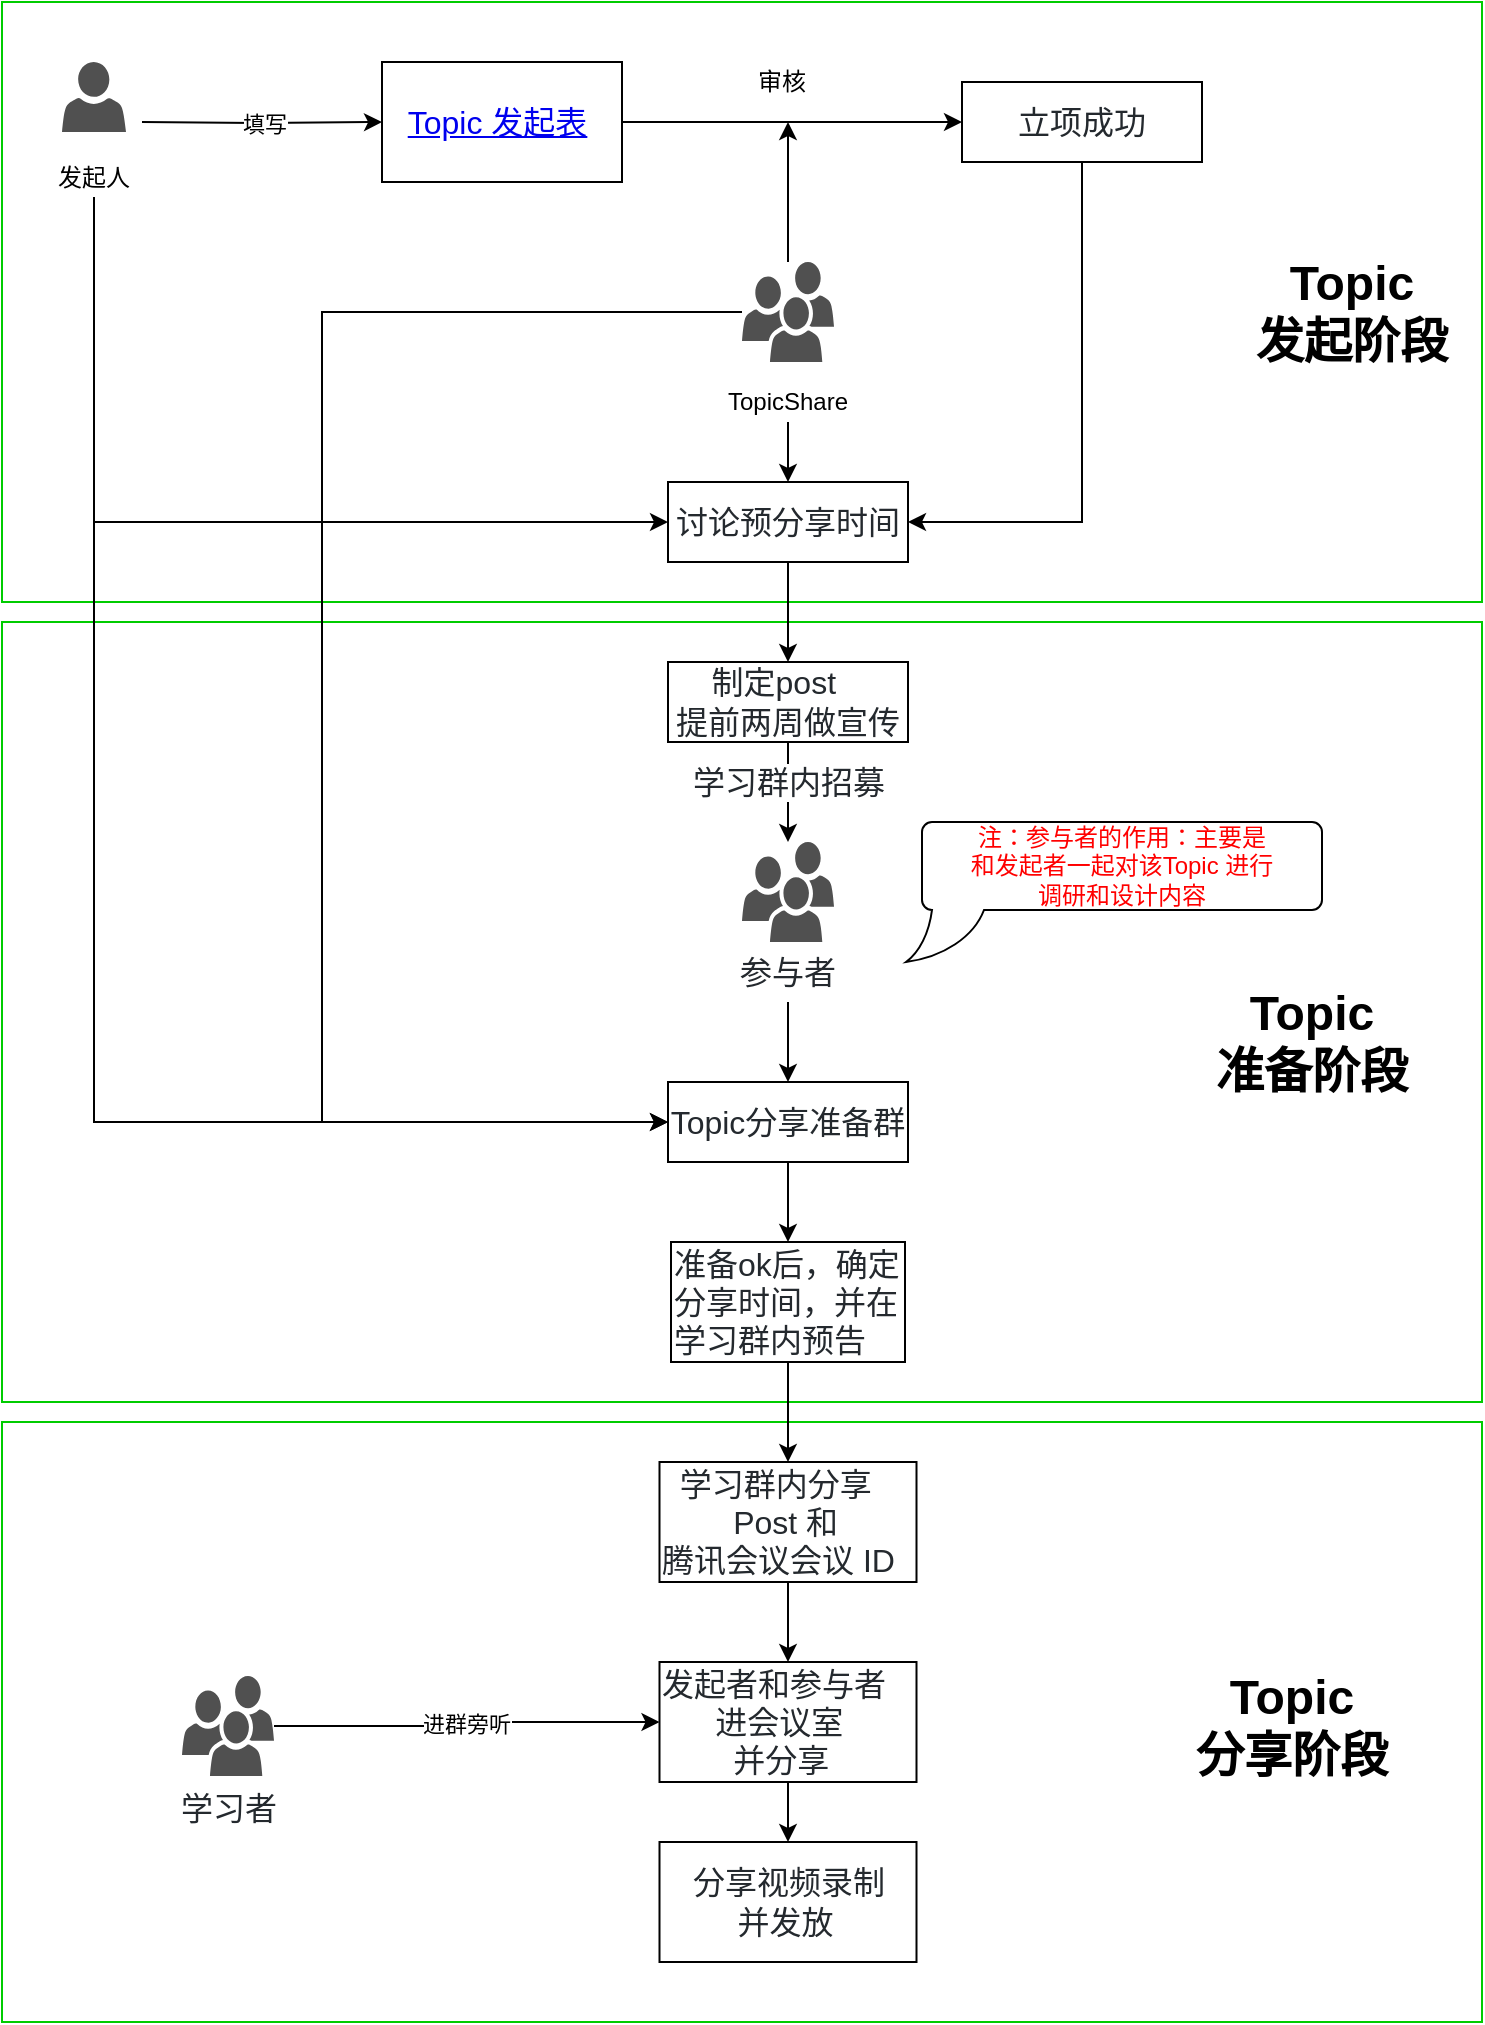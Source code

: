 <mxfile version="14.9.1" type="device"><diagram id="8Swyswk0084g5LOzDMb4" name="第 1 页"><mxGraphModel dx="1214" dy="940" grid="1" gridSize="10" guides="1" tooltips="1" connect="1" arrows="1" fold="1" page="1" pageScale="1" pageWidth="827" pageHeight="1169" math="0" shadow="0"><root><mxCell id="0"/><mxCell id="1" parent="0"/><mxCell id="32i8Hpwh8f27d-_D8l4m-62" value="" style="rounded=0;whiteSpace=wrap;html=1;strokeColor=#00CC00;" vertex="1" parent="1"><mxGeometry x="10" y="1130" width="740" height="300" as="geometry"/></mxCell><mxCell id="32i8Hpwh8f27d-_D8l4m-50" value="" style="rounded=0;whiteSpace=wrap;html=1;strokeColor=#00CC00;" vertex="1" parent="1"><mxGeometry x="10" y="730" width="740" height="390" as="geometry"/></mxCell><mxCell id="32i8Hpwh8f27d-_D8l4m-48" value="" style="rounded=0;whiteSpace=wrap;html=1;strokeColor=#00CC00;" vertex="1" parent="1"><mxGeometry x="10" y="420" width="740" height="300" as="geometry"/></mxCell><mxCell id="32i8Hpwh8f27d-_D8l4m-41" value="&lt;font color=&quot;#24292e&quot; style=&quot;font-family: &amp;#34;helvetica&amp;#34; ; font-size: 12px ; text-align: left&quot;&gt;&lt;span style=&quot;font-size: 16px&quot;&gt;学习群内&lt;/span&gt;&lt;/font&gt;&lt;span style=&quot;font-family: &amp;#34;helvetica&amp;#34; ; text-align: left ; font-size: 16px ; color: rgb(36 , 41 , 46)&quot;&gt;招募&lt;/span&gt;" style="edgeStyle=orthogonalEdgeStyle;rounded=0;orthogonalLoop=1;jettySize=auto;html=1;exitX=0.5;exitY=1;exitDx=0;exitDy=0;" edge="1" parent="1" source="32i8Hpwh8f27d-_D8l4m-30" target="32i8Hpwh8f27d-_D8l4m-39"><mxGeometry x="-0.2" relative="1" as="geometry"><mxPoint as="offset"/></mxGeometry></mxCell><mxCell id="32i8Hpwh8f27d-_D8l4m-18" style="edgeStyle=orthogonalEdgeStyle;rounded=0;orthogonalLoop=1;jettySize=auto;html=1;exitX=1;exitY=0.5;exitDx=0;exitDy=0;" edge="1" parent="1" source="32i8Hpwh8f27d-_D8l4m-1" target="32i8Hpwh8f27d-_D8l4m-17"><mxGeometry relative="1" as="geometry"/></mxCell><mxCell id="32i8Hpwh8f27d-_D8l4m-1" value="&lt;a href=&quot;https://shimo.im/sheets/y98CHkv6KHvkwrQ3/MODOC&quot; style=&quot;box-sizing: border-box ; background-color: rgb(255 , 255 , 255) ; font-family: , &amp;#34;blinkmacsystemfont&amp;#34; , &amp;#34;segoe ui&amp;#34; , &amp;#34;helvetica&amp;#34; , &amp;#34;arial&amp;#34; , sans-serif , &amp;#34;apple color emoji&amp;#34; , &amp;#34;segoe ui emoji&amp;#34; ; font-size: 16px ; text-align: left&quot;&gt;Topic 发起表&lt;/a&gt;&lt;span style=&quot;color: rgb(36 , 41 , 46) ; font-family: , &amp;#34;blinkmacsystemfont&amp;#34; , &amp;#34;segoe ui&amp;#34; , &amp;#34;helvetica&amp;#34; , &amp;#34;arial&amp;#34; , sans-serif , &amp;#34;apple color emoji&amp;#34; , &amp;#34;segoe ui emoji&amp;#34; ; font-size: 16px ; text-align: left ; background-color: rgb(255 , 255 , 255)&quot;&gt;&amp;nbsp;&lt;/span&gt;" style="rounded=0;whiteSpace=wrap;html=1;" vertex="1" parent="1"><mxGeometry x="200" y="450" width="120" height="60" as="geometry"/></mxCell><mxCell id="32i8Hpwh8f27d-_D8l4m-13" value="填写" style="edgeStyle=orthogonalEdgeStyle;rounded=0;orthogonalLoop=1;jettySize=auto;html=1;exitX=1;exitY=0.333;exitDx=0;exitDy=0;exitPerimeter=0;entryX=0;entryY=0.5;entryDx=0;entryDy=0;" edge="1" parent="1" target="32i8Hpwh8f27d-_D8l4m-1"><mxGeometry relative="1" as="geometry"><mxPoint x="80" y="480" as="sourcePoint"/></mxGeometry></mxCell><mxCell id="32i8Hpwh8f27d-_D8l4m-42" style="edgeStyle=orthogonalEdgeStyle;rounded=0;orthogonalLoop=1;jettySize=auto;html=1;entryX=0;entryY=0.5;entryDx=0;entryDy=0;" edge="1" parent="1" source="32i8Hpwh8f27d-_D8l4m-10" target="32i8Hpwh8f27d-_D8l4m-37"><mxGeometry relative="1" as="geometry"><Array as="points"><mxPoint x="170" y="575"/><mxPoint x="170" y="980"/></Array></mxGeometry></mxCell><mxCell id="32i8Hpwh8f27d-_D8l4m-10" value="" style="pointerEvents=1;shadow=0;dashed=0;html=1;strokeColor=none;fillColor=#505050;labelPosition=center;verticalLabelPosition=bottom;verticalAlign=top;outlineConnect=0;align=center;shape=mxgraph.office.users.users;" vertex="1" parent="1"><mxGeometry x="380" y="550" width="46" height="50" as="geometry"/></mxCell><mxCell id="32i8Hpwh8f27d-_D8l4m-19" style="edgeStyle=orthogonalEdgeStyle;rounded=0;orthogonalLoop=1;jettySize=auto;html=1;" edge="1" parent="1" source="32i8Hpwh8f27d-_D8l4m-10"><mxGeometry relative="1" as="geometry"><mxPoint x="403" y="480" as="targetPoint"/></mxGeometry></mxCell><mxCell id="32i8Hpwh8f27d-_D8l4m-28" style="edgeStyle=orthogonalEdgeStyle;rounded=0;orthogonalLoop=1;jettySize=auto;html=1;exitX=0.5;exitY=1;exitDx=0;exitDy=0;" edge="1" parent="1" source="32i8Hpwh8f27d-_D8l4m-11" target="32i8Hpwh8f27d-_D8l4m-26"><mxGeometry relative="1" as="geometry"/></mxCell><mxCell id="32i8Hpwh8f27d-_D8l4m-11" value="TopicShare" style="text;html=1;strokeColor=none;fillColor=none;align=center;verticalAlign=middle;whiteSpace=wrap;rounded=0;" vertex="1" parent="1"><mxGeometry x="383" y="610" width="40" height="20" as="geometry"/></mxCell><mxCell id="32i8Hpwh8f27d-_D8l4m-27" style="edgeStyle=orthogonalEdgeStyle;rounded=0;orthogonalLoop=1;jettySize=auto;html=1;exitX=0.5;exitY=1;exitDx=0;exitDy=0;entryX=0;entryY=0.5;entryDx=0;entryDy=0;" edge="1" parent="1" source="32i8Hpwh8f27d-_D8l4m-16" target="32i8Hpwh8f27d-_D8l4m-26"><mxGeometry relative="1" as="geometry"><Array as="points"><mxPoint x="56" y="680"/></Array></mxGeometry></mxCell><mxCell id="32i8Hpwh8f27d-_D8l4m-15" value="" style="pointerEvents=1;shadow=0;dashed=0;html=1;strokeColor=none;fillColor=#505050;labelPosition=center;verticalLabelPosition=bottom;verticalAlign=top;outlineConnect=0;align=center;shape=mxgraph.office.users.user;" vertex="1" parent="1"><mxGeometry x="40" y="450" width="32" height="35" as="geometry"/></mxCell><mxCell id="32i8Hpwh8f27d-_D8l4m-44" style="edgeStyle=orthogonalEdgeStyle;rounded=0;orthogonalLoop=1;jettySize=auto;html=1;entryX=0;entryY=0.5;entryDx=0;entryDy=0;" edge="1" parent="1" source="32i8Hpwh8f27d-_D8l4m-16" target="32i8Hpwh8f27d-_D8l4m-37"><mxGeometry relative="1" as="geometry"><Array as="points"><mxPoint x="56" y="980"/></Array></mxGeometry></mxCell><mxCell id="32i8Hpwh8f27d-_D8l4m-16" value="发起人" style="text;html=1;strokeColor=none;fillColor=none;align=center;verticalAlign=middle;whiteSpace=wrap;rounded=0;" vertex="1" parent="1"><mxGeometry x="36" y="497.5" width="40" height="20" as="geometry"/></mxCell><mxCell id="32i8Hpwh8f27d-_D8l4m-29" style="edgeStyle=orthogonalEdgeStyle;rounded=0;orthogonalLoop=1;jettySize=auto;html=1;exitX=0.5;exitY=1;exitDx=0;exitDy=0;entryX=1;entryY=0.5;entryDx=0;entryDy=0;" edge="1" parent="1" source="32i8Hpwh8f27d-_D8l4m-17" target="32i8Hpwh8f27d-_D8l4m-26"><mxGeometry relative="1" as="geometry"/></mxCell><mxCell id="32i8Hpwh8f27d-_D8l4m-17" value="&lt;div style=&quot;text-align: left&quot;&gt;&lt;font color=&quot;#24292e&quot;&gt;&lt;span style=&quot;font-size: 16px ; background-color: rgb(255 , 255 , 255)&quot;&gt;立项成功&lt;/span&gt;&lt;/font&gt;&lt;/div&gt;" style="rounded=0;whiteSpace=wrap;html=1;" vertex="1" parent="1"><mxGeometry x="490" y="460" width="120" height="40" as="geometry"/></mxCell><mxCell id="32i8Hpwh8f27d-_D8l4m-20" value="审核" style="text;html=1;strokeColor=none;fillColor=none;align=center;verticalAlign=middle;whiteSpace=wrap;rounded=0;" vertex="1" parent="1"><mxGeometry x="380" y="450" width="40" height="20" as="geometry"/></mxCell><mxCell id="32i8Hpwh8f27d-_D8l4m-31" style="edgeStyle=orthogonalEdgeStyle;rounded=0;orthogonalLoop=1;jettySize=auto;html=1;exitX=0.5;exitY=1;exitDx=0;exitDy=0;" edge="1" parent="1" source="32i8Hpwh8f27d-_D8l4m-26" target="32i8Hpwh8f27d-_D8l4m-30"><mxGeometry relative="1" as="geometry"/></mxCell><mxCell id="32i8Hpwh8f27d-_D8l4m-26" value="&lt;div style=&quot;text-align: left&quot;&gt;&lt;font color=&quot;#24292e&quot;&gt;&lt;span style=&quot;font-size: 16px ; background-color: rgb(255 , 255 , 255)&quot;&gt;讨论预分享时间&lt;/span&gt;&lt;/font&gt;&lt;/div&gt;" style="rounded=0;whiteSpace=wrap;html=1;" vertex="1" parent="1"><mxGeometry x="343" y="660" width="120" height="40" as="geometry"/></mxCell><mxCell id="32i8Hpwh8f27d-_D8l4m-30" value="&lt;div style=&quot;text-align: left&quot;&gt;&lt;font color=&quot;#24292e&quot;&gt;&lt;span style=&quot;font-size: 16px ; background-color: rgb(255 , 255 , 255)&quot;&gt;&amp;nbsp; &amp;nbsp; 制定post&lt;/span&gt;&lt;/font&gt;&lt;/div&gt;&lt;div style=&quot;text-align: left&quot;&gt;&lt;font color=&quot;#24292e&quot;&gt;&lt;span style=&quot;font-size: 16px ; background-color: rgb(255 , 255 , 255)&quot;&gt;提前两周做宣传&lt;/span&gt;&lt;/font&gt;&lt;/div&gt;" style="rounded=0;whiteSpace=wrap;html=1;" vertex="1" parent="1"><mxGeometry x="343" y="750" width="120" height="40" as="geometry"/></mxCell><mxCell id="32i8Hpwh8f27d-_D8l4m-35" value="&lt;span&gt;&lt;font color=&quot;#ff0000&quot;&gt;注：参与者的作用：主要是&lt;br&gt;和发起者一起对该Topic 进行&lt;br&gt;调研和设计内容&lt;/font&gt;&lt;/span&gt;" style="whiteSpace=wrap;html=1;shape=mxgraph.basic.roundRectCallout;dx=15.6;dy=26;size=5;boundedLbl=1;" vertex="1" parent="1"><mxGeometry x="470" y="830" width="200" height="70" as="geometry"/></mxCell><mxCell id="32i8Hpwh8f27d-_D8l4m-47" style="edgeStyle=orthogonalEdgeStyle;rounded=0;orthogonalLoop=1;jettySize=auto;html=1;exitX=0.5;exitY=1;exitDx=0;exitDy=0;entryX=0.5;entryY=0;entryDx=0;entryDy=0;" edge="1" parent="1" source="32i8Hpwh8f27d-_D8l4m-37" target="32i8Hpwh8f27d-_D8l4m-46"><mxGeometry relative="1" as="geometry"/></mxCell><mxCell id="32i8Hpwh8f27d-_D8l4m-37" value="&lt;div style=&quot;text-align: left&quot;&gt;&lt;font color=&quot;#24292e&quot;&gt;&lt;span style=&quot;font-size: 16px ; background-color: rgb(255 , 255 , 255)&quot;&gt;Topic分享准备群&lt;/span&gt;&lt;/font&gt;&lt;/div&gt;" style="rounded=0;whiteSpace=wrap;html=1;" vertex="1" parent="1"><mxGeometry x="343" y="960" width="120" height="40" as="geometry"/></mxCell><mxCell id="32i8Hpwh8f27d-_D8l4m-39" value="" style="pointerEvents=1;shadow=0;dashed=0;html=1;strokeColor=none;fillColor=#505050;labelPosition=center;verticalLabelPosition=bottom;verticalAlign=top;outlineConnect=0;align=center;shape=mxgraph.office.users.users;" vertex="1" parent="1"><mxGeometry x="380" y="840" width="46" height="50" as="geometry"/></mxCell><mxCell id="32i8Hpwh8f27d-_D8l4m-45" style="edgeStyle=orthogonalEdgeStyle;rounded=0;orthogonalLoop=1;jettySize=auto;html=1;exitX=0.5;exitY=1;exitDx=0;exitDy=0;" edge="1" parent="1" source="32i8Hpwh8f27d-_D8l4m-40" target="32i8Hpwh8f27d-_D8l4m-37"><mxGeometry relative="1" as="geometry"/></mxCell><mxCell id="32i8Hpwh8f27d-_D8l4m-40" value="&lt;div style=&quot;text-align: left&quot;&gt;&lt;span style=&quot;background-color: rgb(255 , 255 , 255) ; color: rgb(36 , 41 , 46) ; font-size: 16px&quot;&gt;参与者&lt;/span&gt;&lt;br&gt;&lt;/div&gt;" style="text;html=1;strokeColor=none;fillColor=none;align=center;verticalAlign=middle;whiteSpace=wrap;rounded=0;" vertex="1" parent="1"><mxGeometry x="348" y="890" width="110" height="30" as="geometry"/></mxCell><mxCell id="32i8Hpwh8f27d-_D8l4m-53" style="edgeStyle=orthogonalEdgeStyle;rounded=0;orthogonalLoop=1;jettySize=auto;html=1;exitX=0.5;exitY=1;exitDx=0;exitDy=0;entryX=0.5;entryY=0;entryDx=0;entryDy=0;" edge="1" parent="1" source="32i8Hpwh8f27d-_D8l4m-46" target="32i8Hpwh8f27d-_D8l4m-52"><mxGeometry relative="1" as="geometry"/></mxCell><mxCell id="32i8Hpwh8f27d-_D8l4m-46" value="&lt;div style=&quot;text-align: left&quot;&gt;&lt;font color=&quot;#24292e&quot;&gt;&lt;span style=&quot;font-size: 16px ; background-color: rgb(255 , 255 , 255)&quot;&gt;准备ok后，确定分享时间，并在学习群内预告&lt;/span&gt;&lt;/font&gt;&lt;/div&gt;" style="rounded=0;whiteSpace=wrap;html=1;" vertex="1" parent="1"><mxGeometry x="344.5" y="1040" width="117" height="60" as="geometry"/></mxCell><mxCell id="32i8Hpwh8f27d-_D8l4m-49" value="&lt;b&gt;&lt;font style=&quot;font-size: 24px&quot;&gt;Topic&lt;br&gt;发起阶段&lt;/font&gt;&lt;/b&gt;" style="text;html=1;strokeColor=none;fillColor=none;align=center;verticalAlign=middle;whiteSpace=wrap;rounded=0;" vertex="1" parent="1"><mxGeometry x="630" y="555" width="110" height="40" as="geometry"/></mxCell><mxCell id="32i8Hpwh8f27d-_D8l4m-51" value="&lt;b&gt;&lt;font style=&quot;font-size: 24px&quot;&gt;Topic&lt;br&gt;准备阶段&lt;/font&gt;&lt;/b&gt;" style="text;html=1;strokeColor=none;fillColor=none;align=center;verticalAlign=middle;whiteSpace=wrap;rounded=0;" vertex="1" parent="1"><mxGeometry x="610" y="920" width="110" height="40" as="geometry"/></mxCell><mxCell id="32i8Hpwh8f27d-_D8l4m-55" style="edgeStyle=orthogonalEdgeStyle;rounded=0;orthogonalLoop=1;jettySize=auto;html=1;exitX=0.5;exitY=1;exitDx=0;exitDy=0;entryX=0.5;entryY=0;entryDx=0;entryDy=0;" edge="1" parent="1" source="32i8Hpwh8f27d-_D8l4m-52" target="32i8Hpwh8f27d-_D8l4m-54"><mxGeometry relative="1" as="geometry"/></mxCell><mxCell id="32i8Hpwh8f27d-_D8l4m-52" value="&lt;div style=&quot;text-align: left&quot;&gt;&lt;span style=&quot;color: rgb(36 , 41 , 46) ; font-family: , &amp;#34;blinkmacsystemfont&amp;#34; , &amp;#34;segoe ui&amp;#34; , &amp;#34;helvetica&amp;#34; , &amp;#34;arial&amp;#34; , sans-serif , &amp;#34;apple color emoji&amp;#34; , &amp;#34;segoe ui emoji&amp;#34; ; font-size: 16px ; background-color: rgb(255 , 255 , 255)&quot;&gt;&amp;nbsp; 学习群内分享&amp;nbsp; &amp;nbsp; &amp;nbsp; &amp;nbsp; &amp;nbsp; &amp;nbsp; Post 和&amp;nbsp;&lt;/span&gt;&lt;/div&gt;&lt;div style=&quot;text-align: left&quot;&gt;&lt;span style=&quot;color: rgb(36 , 41 , 46) ; font-family: , &amp;#34;blinkmacsystemfont&amp;#34; , &amp;#34;segoe ui&amp;#34; , &amp;#34;helvetica&amp;#34; , &amp;#34;arial&amp;#34; , sans-serif , &amp;#34;apple color emoji&amp;#34; , &amp;#34;segoe ui emoji&amp;#34; ; font-size: 16px ; background-color: rgb(255 , 255 , 255)&quot;&gt;腾讯会议&lt;/span&gt;&lt;span style=&quot;background-color: rgb(255 , 255 , 255) ; color: rgb(36 , 41 , 46) ; font-family: , &amp;#34;blinkmacsystemfont&amp;#34; , &amp;#34;segoe ui&amp;#34; , &amp;#34;helvetica&amp;#34; , &amp;#34;arial&amp;#34; , sans-serif , &amp;#34;apple color emoji&amp;#34; , &amp;#34;segoe ui emoji&amp;#34; ; font-size: 16px&quot;&gt;会议 ID&lt;/span&gt;&lt;/div&gt;" style="rounded=0;whiteSpace=wrap;html=1;" vertex="1" parent="1"><mxGeometry x="338.75" y="1150" width="128.5" height="60" as="geometry"/></mxCell><mxCell id="32i8Hpwh8f27d-_D8l4m-61" style="edgeStyle=orthogonalEdgeStyle;rounded=0;orthogonalLoop=1;jettySize=auto;html=1;exitX=0.5;exitY=1;exitDx=0;exitDy=0;entryX=0.5;entryY=0;entryDx=0;entryDy=0;" edge="1" parent="1" source="32i8Hpwh8f27d-_D8l4m-54" target="32i8Hpwh8f27d-_D8l4m-60"><mxGeometry relative="1" as="geometry"/></mxCell><mxCell id="32i8Hpwh8f27d-_D8l4m-54" value="&lt;div style=&quot;text-align: left&quot;&gt;&lt;font color=&quot;#24292e&quot;&gt;&lt;span style=&quot;font-size: 16px ; background-color: rgb(255 , 255 , 255)&quot;&gt;发起者和参与者&amp;nbsp; &amp;nbsp; &amp;nbsp; &amp;nbsp; &amp;nbsp; 进会议室&lt;/span&gt;&lt;/font&gt;&lt;/div&gt;&lt;div style=&quot;text-align: left&quot;&gt;&lt;font color=&quot;#24292e&quot;&gt;&lt;span style=&quot;font-size: 16px ; background-color: rgb(255 , 255 , 255)&quot;&gt;&amp;nbsp; &amp;nbsp; &amp;nbsp; &amp;nbsp; 并分享&lt;/span&gt;&lt;/font&gt;&lt;/div&gt;" style="rounded=0;whiteSpace=wrap;html=1;" vertex="1" parent="1"><mxGeometry x="338.75" y="1250" width="128.5" height="60" as="geometry"/></mxCell><mxCell id="32i8Hpwh8f27d-_D8l4m-58" value="进群旁听" style="edgeStyle=orthogonalEdgeStyle;rounded=0;orthogonalLoop=1;jettySize=auto;html=1;entryX=0;entryY=0.5;entryDx=0;entryDy=0;" edge="1" parent="1" source="32i8Hpwh8f27d-_D8l4m-56" target="32i8Hpwh8f27d-_D8l4m-54"><mxGeometry relative="1" as="geometry"/></mxCell><mxCell id="32i8Hpwh8f27d-_D8l4m-56" value="&lt;span style=&quot;color: rgb(36 , 41 , 46) ; font-size: 16px ; text-align: left ; background-color: rgb(255 , 255 , 255)&quot;&gt;学习者&lt;/span&gt;" style="pointerEvents=1;shadow=0;dashed=0;html=1;strokeColor=none;fillColor=#505050;labelPosition=center;verticalLabelPosition=bottom;verticalAlign=top;outlineConnect=0;align=center;shape=mxgraph.office.users.users;" vertex="1" parent="1"><mxGeometry x="100" y="1257" width="46" height="50" as="geometry"/></mxCell><mxCell id="32i8Hpwh8f27d-_D8l4m-60" value="&lt;div style=&quot;text-align: left&quot;&gt;&lt;font color=&quot;#24292e&quot;&gt;&lt;span style=&quot;font-size: 16px ; background-color: rgb(255 , 255 , 255)&quot;&gt;分享视频录制&lt;/span&gt;&lt;/font&gt;&lt;/div&gt;&lt;div style=&quot;text-align: left&quot;&gt;&lt;font color=&quot;#24292e&quot;&gt;&lt;span style=&quot;font-size: 16px ; background-color: rgb(255 , 255 , 255)&quot;&gt;&amp;nbsp; &amp;nbsp; &amp;nbsp;并发放&lt;/span&gt;&lt;/font&gt;&lt;/div&gt;" style="rounded=0;whiteSpace=wrap;html=1;" vertex="1" parent="1"><mxGeometry x="338.75" y="1340" width="128.5" height="60" as="geometry"/></mxCell><mxCell id="32i8Hpwh8f27d-_D8l4m-63" value="&lt;b&gt;&lt;font style=&quot;font-size: 24px&quot;&gt;Topic&lt;br&gt;分享阶段&lt;/font&gt;&lt;/b&gt;" style="text;html=1;strokeColor=none;fillColor=none;align=center;verticalAlign=middle;whiteSpace=wrap;rounded=0;" vertex="1" parent="1"><mxGeometry x="600" y="1262" width="110" height="40" as="geometry"/></mxCell></root></mxGraphModel></diagram></mxfile>